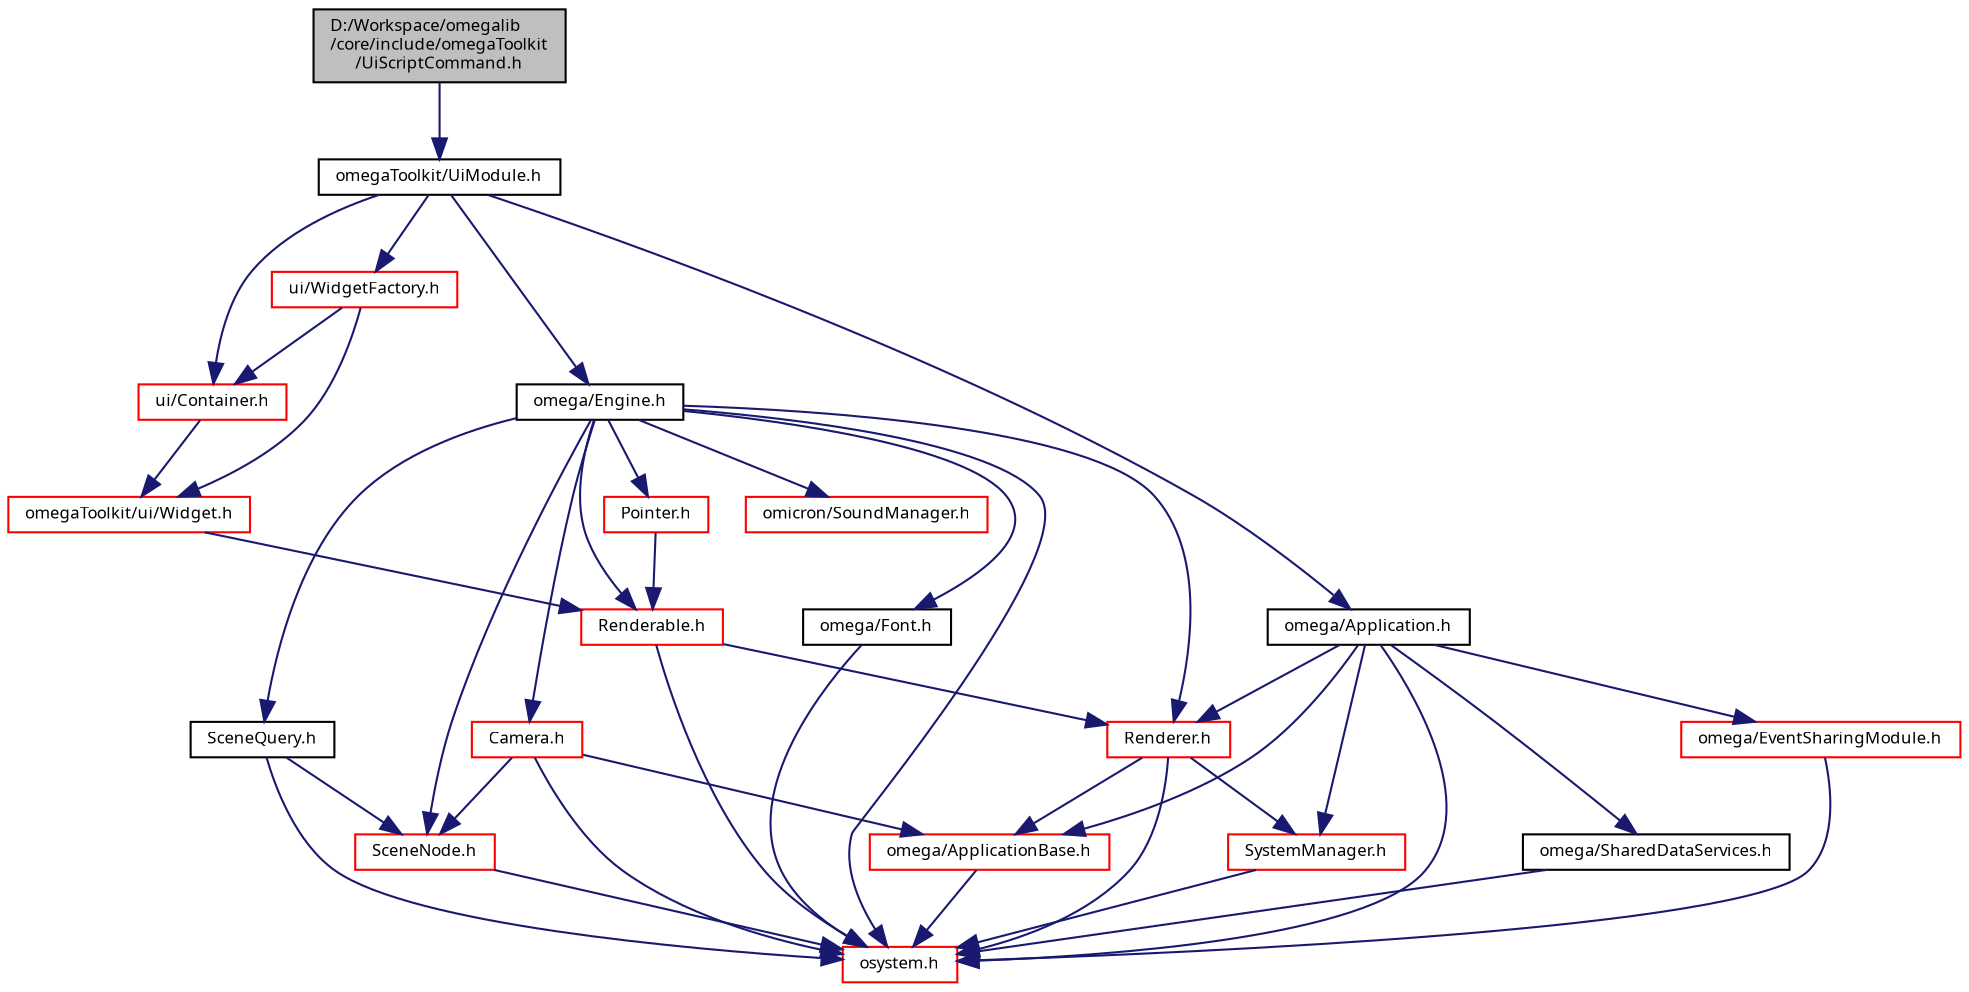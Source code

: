 digraph "D:/Workspace/omegalib/core/include/omegaToolkit/UiScriptCommand.h"
{
  bgcolor="transparent";
  edge [fontname="FreeSans.ttf",fontsize="8",labelfontname="FreeSans.ttf",labelfontsize="8"];
  node [fontname="FreeSans.ttf",fontsize="8",shape=record];
  Node1 [label="D:/Workspace/omegalib\l/core/include/omegaToolkit\l/UiScriptCommand.h",height=0.2,width=0.4,color="black", fillcolor="grey75", style="filled" fontcolor="black"];
  Node1 -> Node2 [color="midnightblue",fontsize="8",style="solid",fontname="FreeSans.ttf"];
  Node2 [label="omegaToolkit/UiModule.h",height=0.2,width=0.4,color="black",URL="$_ui_module_8h.html"];
  Node2 -> Node3 [color="midnightblue",fontsize="8",style="solid",fontname="FreeSans.ttf"];
  Node3 [label="omega/Engine.h",height=0.2,width=0.4,color="black",URL="$_engine_8h.html"];
  Node3 -> Node4 [color="midnightblue",fontsize="8",style="solid",fontname="FreeSans.ttf"];
  Node4 [label="osystem.h",height=0.2,width=0.4,color="red",URL="$include_2omega_2osystem_8h.html"];
  Node3 -> Node5 [color="midnightblue",fontsize="8",style="solid",fontname="FreeSans.ttf"];
  Node5 [label="Renderer.h",height=0.2,width=0.4,color="red",URL="$_renderer_8h.html"];
  Node5 -> Node4 [color="midnightblue",fontsize="8",style="solid",fontname="FreeSans.ttf"];
  Node5 -> Node6 [color="midnightblue",fontsize="8",style="solid",fontname="FreeSans.ttf"];
  Node6 [label="omega/ApplicationBase.h",height=0.2,width=0.4,color="red",URL="$_application_base_8h.html"];
  Node6 -> Node4 [color="midnightblue",fontsize="8",style="solid",fontname="FreeSans.ttf"];
  Node5 -> Node7 [color="midnightblue",fontsize="8",style="solid",fontname="FreeSans.ttf"];
  Node7 [label="SystemManager.h",height=0.2,width=0.4,color="red",URL="$_system_manager_8h.html"];
  Node7 -> Node4 [color="midnightblue",fontsize="8",style="solid",fontname="FreeSans.ttf"];
  Node3 -> Node8 [color="midnightblue",fontsize="8",style="solid",fontname="FreeSans.ttf"];
  Node8 [label="SceneNode.h",height=0.2,width=0.4,color="red",URL="$_scene_node_8h.html"];
  Node8 -> Node4 [color="midnightblue",fontsize="8",style="solid",fontname="FreeSans.ttf"];
  Node3 -> Node9 [color="midnightblue",fontsize="8",style="solid",fontname="FreeSans.ttf"];
  Node9 [label="Pointer.h",height=0.2,width=0.4,color="red",URL="$_pointer_8h.html"];
  Node9 -> Node10 [color="midnightblue",fontsize="8",style="solid",fontname="FreeSans.ttf"];
  Node10 [label="Renderable.h",height=0.2,width=0.4,color="red",URL="$_renderable_8h.html"];
  Node10 -> Node4 [color="midnightblue",fontsize="8",style="solid",fontname="FreeSans.ttf"];
  Node10 -> Node5 [color="midnightblue",fontsize="8",style="solid",fontname="FreeSans.ttf"];
  Node3 -> Node10 [color="midnightblue",fontsize="8",style="solid",fontname="FreeSans.ttf"];
  Node3 -> Node11 [color="midnightblue",fontsize="8",style="solid",fontname="FreeSans.ttf"];
  Node11 [label="SceneQuery.h",height=0.2,width=0.4,color="black",URL="$_scene_query_8h.html"];
  Node11 -> Node4 [color="midnightblue",fontsize="8",style="solid",fontname="FreeSans.ttf"];
  Node11 -> Node8 [color="midnightblue",fontsize="8",style="solid",fontname="FreeSans.ttf"];
  Node3 -> Node12 [color="midnightblue",fontsize="8",style="solid",fontname="FreeSans.ttf"];
  Node12 [label="Camera.h",height=0.2,width=0.4,color="red",URL="$_camera_8h.html"];
  Node12 -> Node4 [color="midnightblue",fontsize="8",style="solid",fontname="FreeSans.ttf"];
  Node12 -> Node6 [color="midnightblue",fontsize="8",style="solid",fontname="FreeSans.ttf"];
  Node12 -> Node8 [color="midnightblue",fontsize="8",style="solid",fontname="FreeSans.ttf"];
  Node3 -> Node13 [color="midnightblue",fontsize="8",style="solid",fontname="FreeSans.ttf"];
  Node13 [label="omega/Font.h",height=0.2,width=0.4,color="black",URL="$_font_8h.html"];
  Node13 -> Node4 [color="midnightblue",fontsize="8",style="solid",fontname="FreeSans.ttf"];
  Node3 -> Node14 [color="midnightblue",fontsize="8",style="solid",fontname="FreeSans.ttf"];
  Node14 [label="omicron/SoundManager.h",height=0.2,width=0.4,color="red",URL="$_sound_manager_8h.html"];
  Node2 -> Node15 [color="midnightblue",fontsize="8",style="solid",fontname="FreeSans.ttf"];
  Node15 [label="omega/Application.h",height=0.2,width=0.4,color="black",URL="$_application_8h.html"];
  Node15 -> Node4 [color="midnightblue",fontsize="8",style="solid",fontname="FreeSans.ttf"];
  Node15 -> Node5 [color="midnightblue",fontsize="8",style="solid",fontname="FreeSans.ttf"];
  Node15 -> Node6 [color="midnightblue",fontsize="8",style="solid",fontname="FreeSans.ttf"];
  Node15 -> Node7 [color="midnightblue",fontsize="8",style="solid",fontname="FreeSans.ttf"];
  Node15 -> Node16 [color="midnightblue",fontsize="8",style="solid",fontname="FreeSans.ttf"];
  Node16 [label="omega/SharedDataServices.h",height=0.2,width=0.4,color="black",URL="$_shared_data_services_8h.html"];
  Node16 -> Node4 [color="midnightblue",fontsize="8",style="solid",fontname="FreeSans.ttf"];
  Node15 -> Node17 [color="midnightblue",fontsize="8",style="solid",fontname="FreeSans.ttf"];
  Node17 [label="omega/EventSharingModule.h",height=0.2,width=0.4,color="red",URL="$_event_sharing_module_8h.html"];
  Node17 -> Node4 [color="midnightblue",fontsize="8",style="solid",fontname="FreeSans.ttf"];
  Node2 -> Node18 [color="midnightblue",fontsize="8",style="solid",fontname="FreeSans.ttf"];
  Node18 [label="ui/Container.h",height=0.2,width=0.4,color="red",URL="$_container_8h.html"];
  Node18 -> Node19 [color="midnightblue",fontsize="8",style="solid",fontname="FreeSans.ttf"];
  Node19 [label="omegaToolkit/ui/Widget.h",height=0.2,width=0.4,color="red",URL="$_widget_8h.html"];
  Node19 -> Node10 [color="midnightblue",fontsize="8",style="solid",fontname="FreeSans.ttf"];
  Node2 -> Node20 [color="midnightblue",fontsize="8",style="solid",fontname="FreeSans.ttf"];
  Node20 [label="ui/WidgetFactory.h",height=0.2,width=0.4,color="red",URL="$_widget_factory_8h.html"];
  Node20 -> Node18 [color="midnightblue",fontsize="8",style="solid",fontname="FreeSans.ttf"];
  Node20 -> Node19 [color="midnightblue",fontsize="8",style="solid",fontname="FreeSans.ttf"];
}
